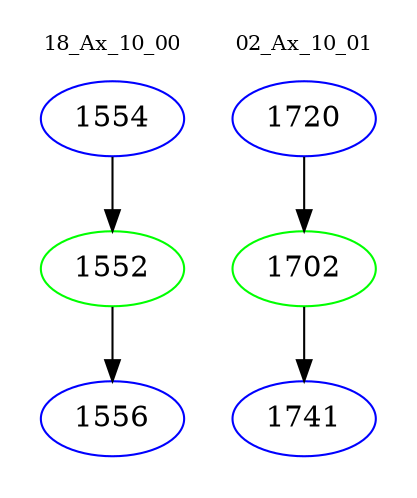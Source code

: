 digraph{
subgraph cluster_0 {
color = white
label = "18_Ax_10_00";
fontsize=10;
T0_1554 [label="1554", color="blue"]
T0_1554 -> T0_1552 [color="black"]
T0_1552 [label="1552", color="green"]
T0_1552 -> T0_1556 [color="black"]
T0_1556 [label="1556", color="blue"]
}
subgraph cluster_1 {
color = white
label = "02_Ax_10_01";
fontsize=10;
T1_1720 [label="1720", color="blue"]
T1_1720 -> T1_1702 [color="black"]
T1_1702 [label="1702", color="green"]
T1_1702 -> T1_1741 [color="black"]
T1_1741 [label="1741", color="blue"]
}
}
